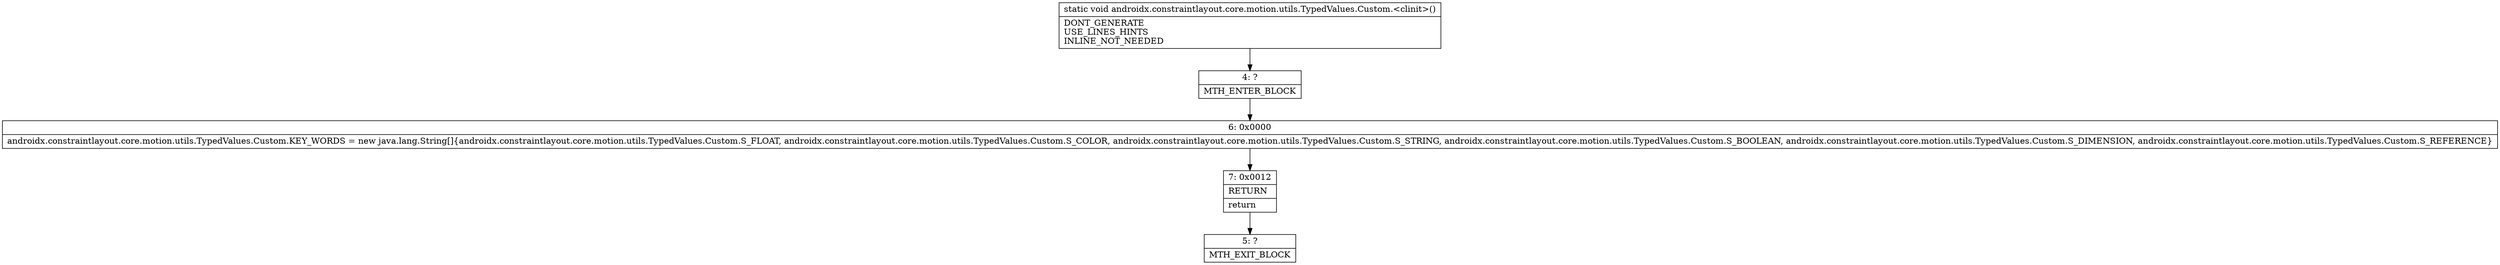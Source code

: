 digraph "CFG forandroidx.constraintlayout.core.motion.utils.TypedValues.Custom.\<clinit\>()V" {
Node_4 [shape=record,label="{4\:\ ?|MTH_ENTER_BLOCK\l}"];
Node_6 [shape=record,label="{6\:\ 0x0000|androidx.constraintlayout.core.motion.utils.TypedValues.Custom.KEY_WORDS = new java.lang.String[]\{androidx.constraintlayout.core.motion.utils.TypedValues.Custom.S_FLOAT, androidx.constraintlayout.core.motion.utils.TypedValues.Custom.S_COLOR, androidx.constraintlayout.core.motion.utils.TypedValues.Custom.S_STRING, androidx.constraintlayout.core.motion.utils.TypedValues.Custom.S_BOOLEAN, androidx.constraintlayout.core.motion.utils.TypedValues.Custom.S_DIMENSION, androidx.constraintlayout.core.motion.utils.TypedValues.Custom.S_REFERENCE\}\l}"];
Node_7 [shape=record,label="{7\:\ 0x0012|RETURN\l|return\l}"];
Node_5 [shape=record,label="{5\:\ ?|MTH_EXIT_BLOCK\l}"];
MethodNode[shape=record,label="{static void androidx.constraintlayout.core.motion.utils.TypedValues.Custom.\<clinit\>()  | DONT_GENERATE\lUSE_LINES_HINTS\lINLINE_NOT_NEEDED\l}"];
MethodNode -> Node_4;Node_4 -> Node_6;
Node_6 -> Node_7;
Node_7 -> Node_5;
}

